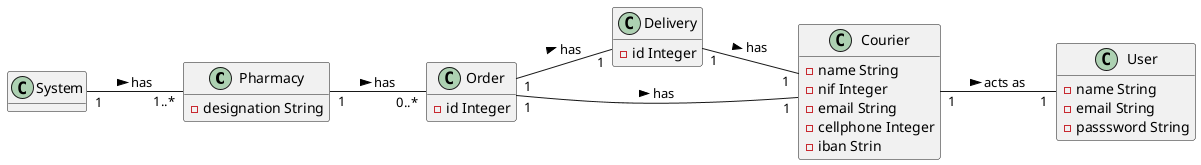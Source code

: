 @startuml
hide methods
left to right direction

class Pharmacy {
    -designation String
}

class Order {
    -id Integer
}

class Delivery {
    -id Integer
}

class Courier {
    -name String
    -nif Integer
    -email String
    -cellphone Integer
    -iban Strin
}

class User {
    -name String
    -email String
    -passsword String
}

class System {

}

System "1" -- "1..*" Pharmacy: has >
Pharmacy "1" -- "0..*" Order: has >
Order "1" -- "1" Delivery: has >
Delivery "1" -- "1" Courier: has >
Courier "1" -- "1" User: acts as >
Order "1" -- "1" Courier: has >

@enduml
